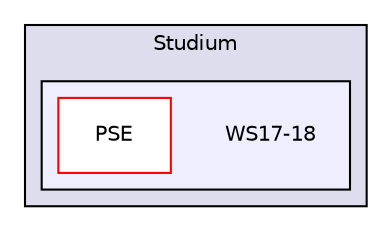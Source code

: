 digraph G {
  compound=true
  node [ fontsize=10, fontname="Helvetica"];
  edge [ labelfontsize=9, labelfontname="Helvetica"];
  subgraph clusterdir_D_3A_2FStudium_2F {
    graph [ bgcolor="#ddddee", pencolor="black", label="Studium" fontname="Helvetica", fontsize=10, URL="dir_D_3A_2FStudium_2F.html"]
  subgraph clusterdir_D_3A_2FStudium_2FWS17_2D18_2F {
    graph [ bgcolor="#eeeeff", pencolor="black", label="" URL="dir_D_3A_2FStudium_2FWS17_2D18_2F.html"];
    dir_D_3A_2FStudium_2FWS17_2D18_2F [shape=plaintext label="WS17-18"];
    dir_D_3A_2FStudium_2FWS17_2D18_2FPSE_2F [shape=box label="PSE" color="red" fillcolor="white" style="filled" URL="dir_D_3A_2FStudium_2FWS17_2D18_2FPSE_2F.html"];
  }
  }
}
